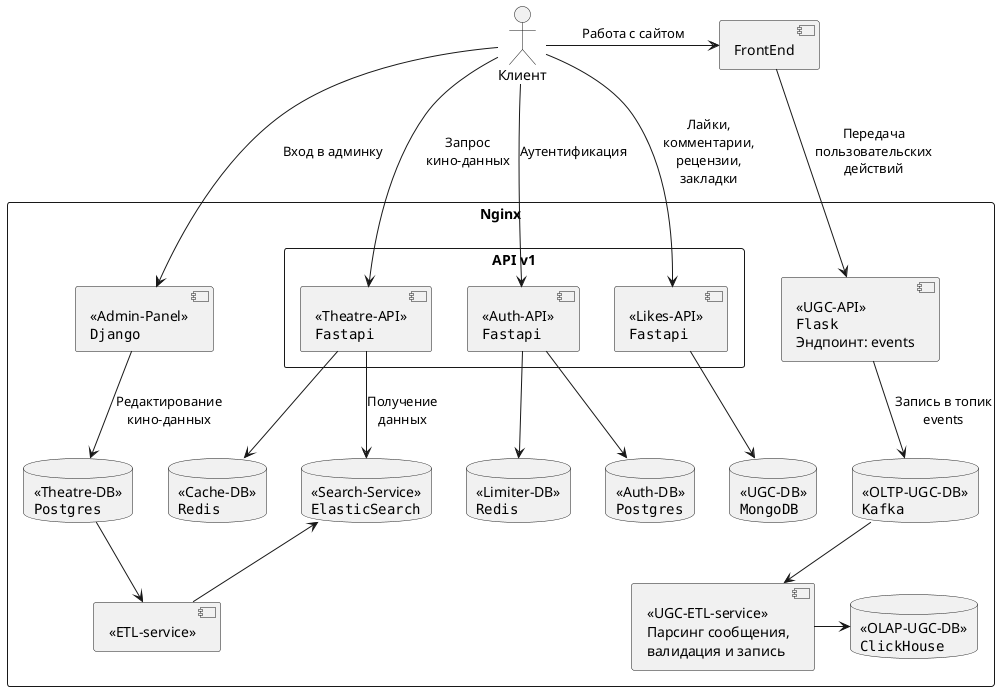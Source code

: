 @startuml Текущая архитектура
skinparam componentStyle uml2
actor Клиент as Client
component "FrontEnd" as FrontEnd
rectangle "Nginx" {
    component "<<Admin-Panel>>\n""Django""" as AdminPanel
    component "<<ETL-service>>" as ETLService
    rectangle "API v1" as ApiV1 {
        component "<<Theatre-API>>\n""Fastapi""" as TheatreApi
        component "<<Auth-API>>\n""Fastapi""" as AuthApi
        component "<<Likes-API>>\n""Fastapi""" as LikesApi
    }
    database "<<Search-Service>>\n""ElasticSearch""" as SearchService
    database "<<Cache-DB>>\n""Redis""" as CacheDB
    database "<<Theatre-DB>>\n""Postgres""" as TheatreDB
    database "<<Auth-DB>>\n""Postgres""" as AuthDB
    database "<<Limiter-DB>>\n""Redis""" as LimiterDB
    component "<<UGC-API>>\n""Flask""\nЭндпоинт: events" as UGCApi
    database "<<OLTP-UGC-DB>>\n""Kafka""" as OLTP_UGC_DB
    database "<<OLAP-UGC-DB>>\n""ClickHouse""" as OLAP_UGC_DB
    database "<<UGC-DB>>\n""MongoDB""" as UGC_DB
    component "<<UGC-ETL-service>>\nПарсинг сообщения,\nвалидация и запись" as UGC_ETL
}

Client -down-> AdminPanel: Вход в админку
Client -down-> TheatreApi: Запрос\nкино-данных
Client -down-> AuthApi: Аутентификация
Client -down-> LikesApi: Лайки,\nкомментарии,\nрецензии,\nзакладки
Client -> FrontEnd: Работа с сайтом
FrontEnd -down-> UGCApi: Передача\nпользовательских\nдействий
TheatreApi -down-> SearchService: Получение\nданных
TheatreApi -down-> CacheDB
AdminPanel -down-> TheatreDB: Редактирование\nкино-данных
AuthApi -down-> AuthDB
AuthApi -down-> LimiterDB
TheatreDB -down-> ETLService
ETLService -up-> SearchService
UGCApi -down-> OLTP_UGC_DB: Запись в топик\nevents
LikesApi -down-> UGC_DB
OLTP_UGC_DB -down-> UGC_ETL
UGC_ETL -right-> OLAP_UGC_DB
@enduml